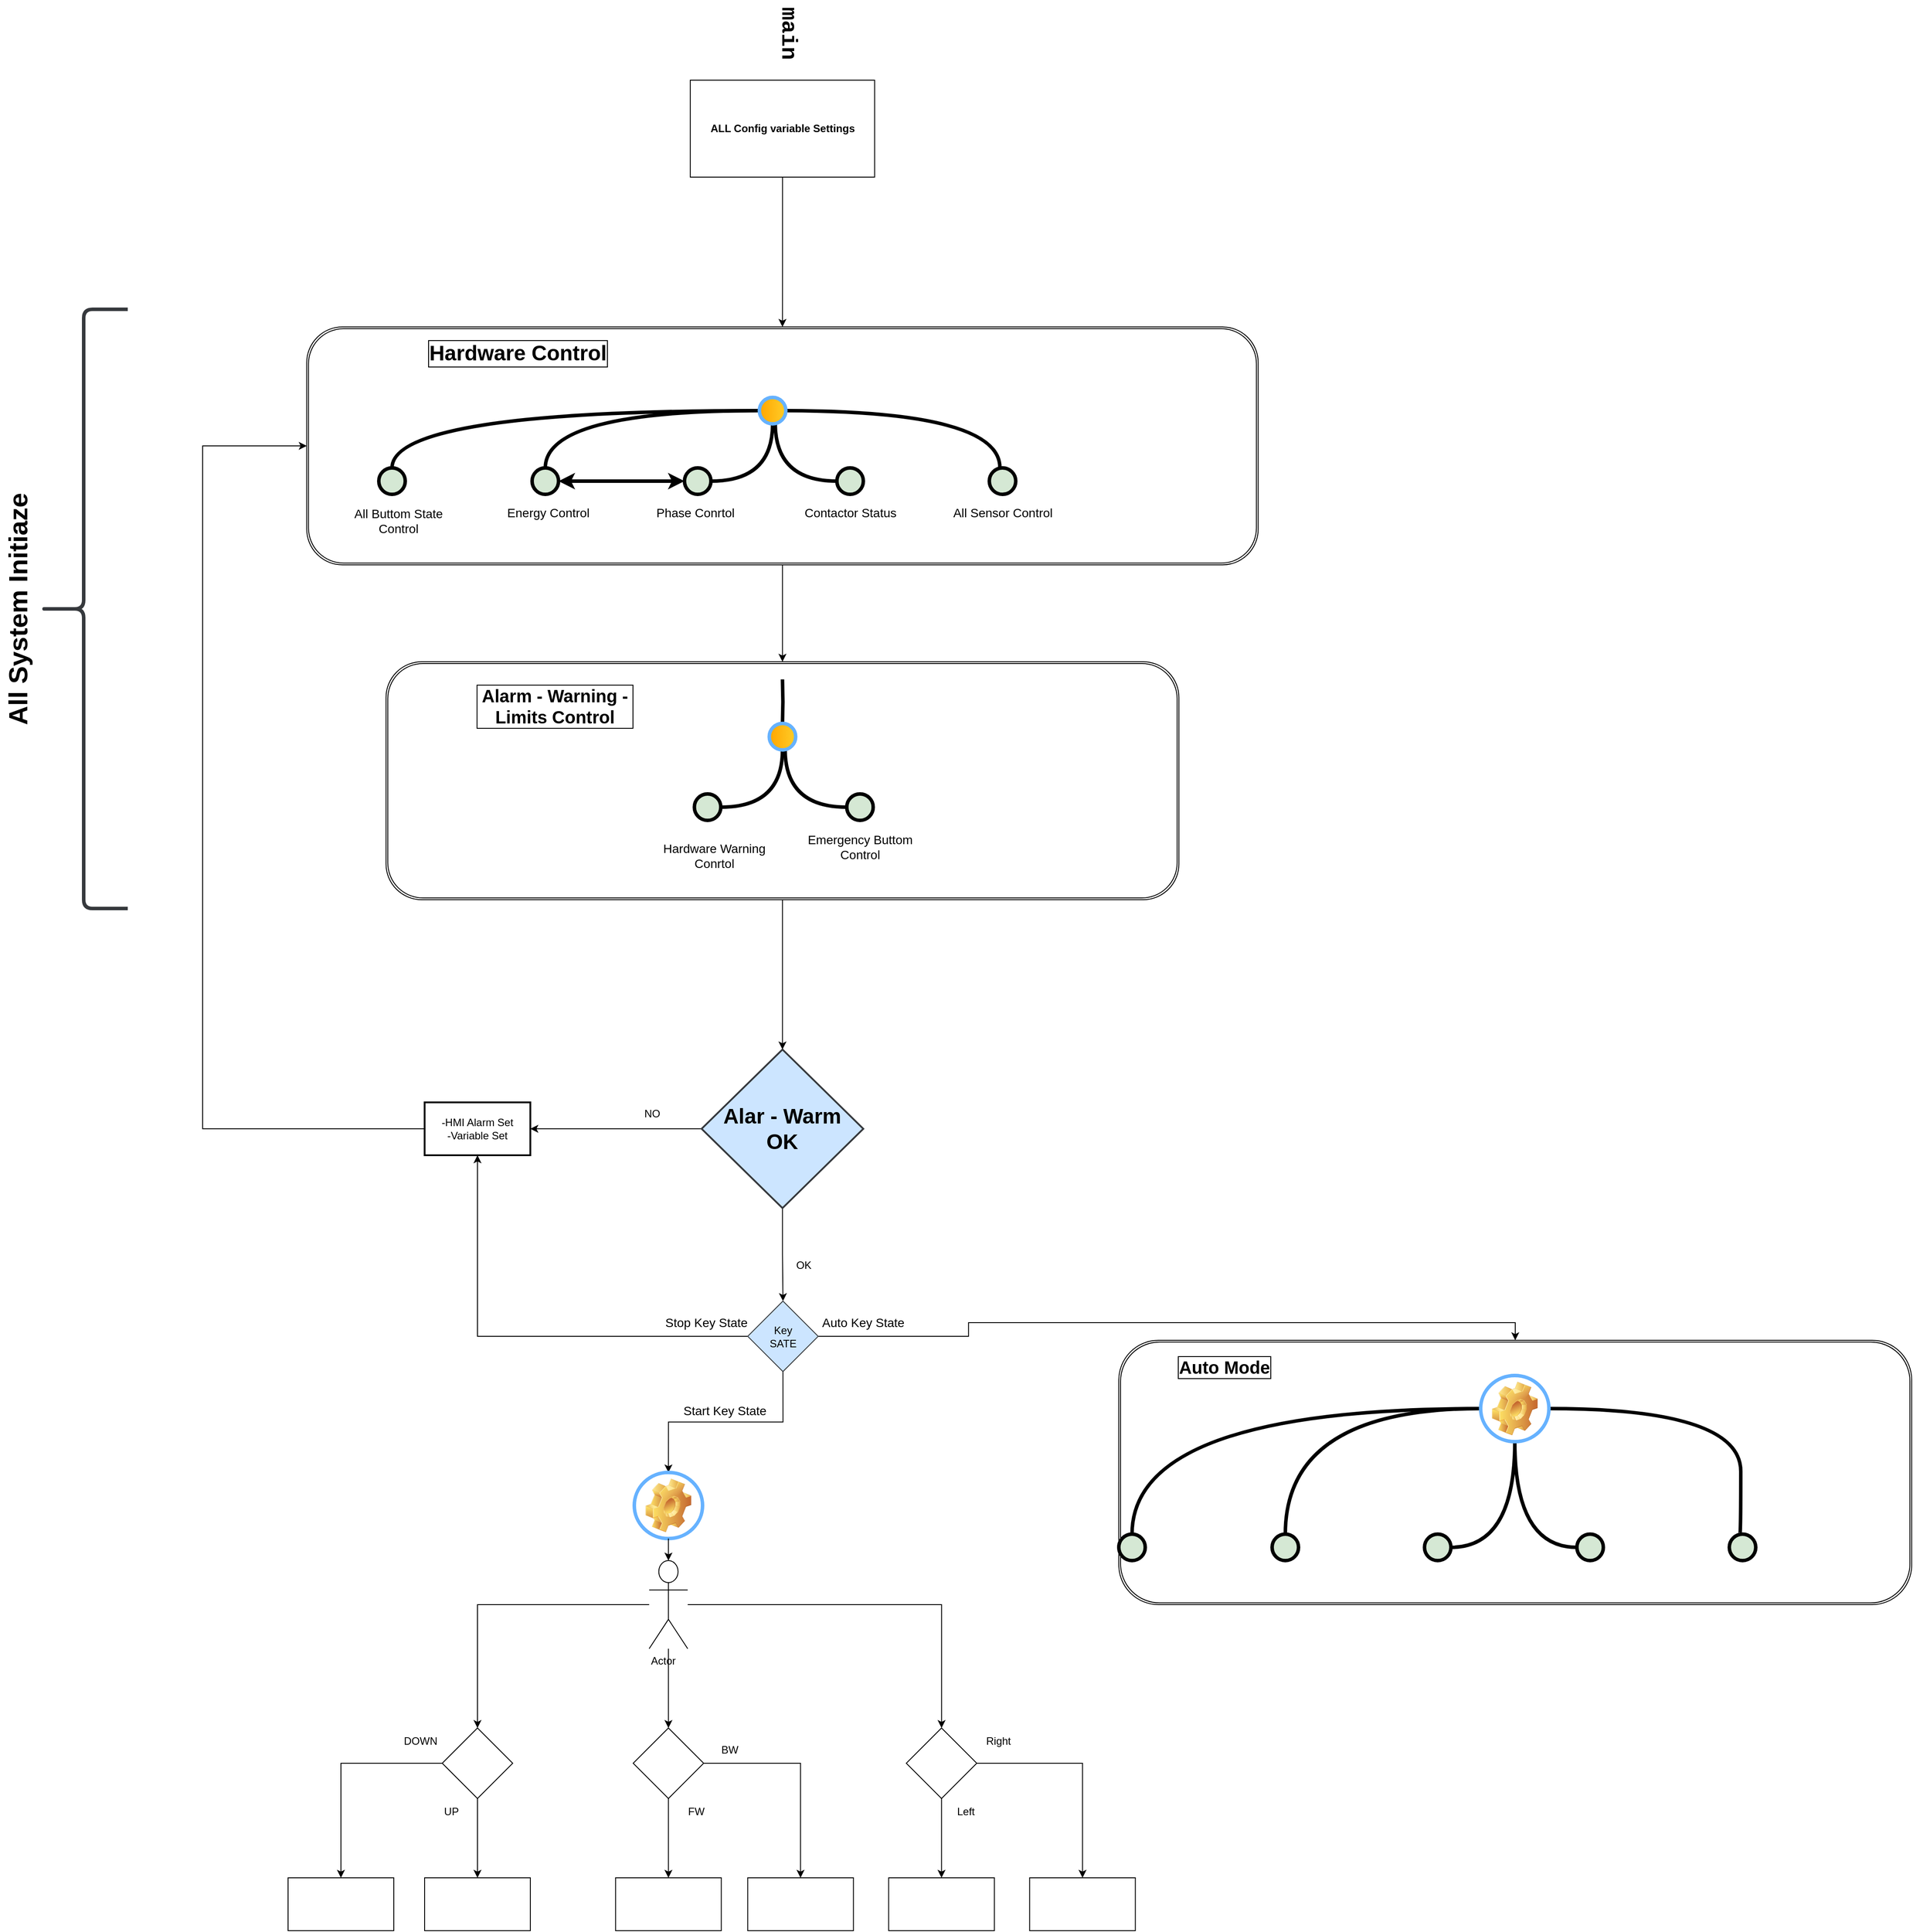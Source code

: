 <mxfile version="21.6.6" type="github">
  <diagram id="yPxyJZ8AM_hMuL3Unpa9" name="complex gitflow">
    <mxGraphModel dx="2330" dy="1528" grid="1" gridSize="10" guides="1" tooltips="1" connect="1" arrows="1" fold="1" page="1" pageScale="1" pageWidth="1654" pageHeight="1169" math="0" shadow="0">
      <root>
        <mxCell id="0" />
        <mxCell id="1" parent="0" />
        <mxCell id="xFN7-tCPdjFMK5SM0wmP-95" value="" style="edgeStyle=orthogonalEdgeStyle;rounded=0;orthogonalLoop=1;jettySize=auto;html=1;" parent="1" source="xFN7-tCPdjFMK5SM0wmP-22" target="xFN7-tCPdjFMK5SM0wmP-24" edge="1">
          <mxGeometry relative="1" as="geometry" />
        </mxCell>
        <mxCell id="xFN7-tCPdjFMK5SM0wmP-22" value="" style="shape=ext;double=1;rounded=1;whiteSpace=wrap;html=1;" parent="1" vertex="1">
          <mxGeometry x="158.2" y="-580" width="1080" height="270" as="geometry" />
        </mxCell>
        <mxCell id="baq_1LEB1Bd891E-qvRd-64" value="Hardware Control" style="text;html=1;strokeColor=none;fillColor=none;align=center;verticalAlign=middle;whiteSpace=wrap;overflow=hidden;fontSize=24;rotation=0;fontStyle=1;labelBackgroundColor=none;labelBorderColor=default;" parent="1" vertex="1">
          <mxGeometry x="280" y="-570" width="236" height="40" as="geometry" />
        </mxCell>
        <mxCell id="uWUnNED6HEl2aK5fdaIb-13" value="main" style="text;html=1;strokeColor=none;fillColor=none;align=center;verticalAlign=bottom;whiteSpace=wrap;overflow=hidden;fontSize=25;fontStyle=1;fontFamily=Courier New;rotation=90;" parent="1" vertex="1">
          <mxGeometry x="668" y="-930" width="74" height="33" as="geometry" />
        </mxCell>
        <mxCell id="uWUnNED6HEl2aK5fdaIb-17" value="" style="verticalLabelPosition=bottom;verticalAlign=top;html=1;strokeWidth=4;shape=mxgraph.flowchart.on-page_reference;plain-purple;gradientColor=none;strokeColor=#000000;fillColor=#D5E8D4;rotation=90;" parent="1" vertex="1">
          <mxGeometry x="587" y="-420" width="30" height="30" as="geometry" />
        </mxCell>
        <mxCell id="uWUnNED6HEl2aK5fdaIb-75" style="edgeStyle=orthogonalEdgeStyle;rounded=0;orthogonalLoop=1;jettySize=auto;html=1;entryX=1;entryY=0.5;entryDx=0;entryDy=0;entryPerimeter=0;endArrow=none;endFill=0;strokeWidth=4;curved=1;exitX=0.5;exitY=0;exitDx=0;exitDy=0;exitPerimeter=0;" parent="1" source="uWUnNED6HEl2aK5fdaIb-17" target="baq_1LEB1Bd891E-qvRd-63" edge="1">
          <mxGeometry relative="1" as="geometry">
            <mxPoint x="684" y="-525" as="sourcePoint" />
            <mxPoint x="621.51" y="-425" as="targetPoint" />
          </mxGeometry>
        </mxCell>
        <mxCell id="baq_1LEB1Bd891E-qvRd-66" value="" style="verticalLabelPosition=bottom;verticalAlign=top;html=1;strokeWidth=4;shape=mxgraph.flowchart.on-page_reference;plain-purple;gradientColor=none;strokeColor=#000000;fillColor=#D5E8D4;rotation=90;" parent="1" vertex="1">
          <mxGeometry x="760" y="-420" width="30" height="30" as="geometry" />
        </mxCell>
        <mxCell id="baq_1LEB1Bd891E-qvRd-67" style="edgeStyle=orthogonalEdgeStyle;rounded=0;orthogonalLoop=1;jettySize=auto;html=1;entryX=1;entryY=0.5;entryDx=0;entryDy=0;entryPerimeter=0;endArrow=none;endFill=0;strokeWidth=4;curved=1;exitX=0.5;exitY=1;exitDx=0;exitDy=0;exitPerimeter=0;" parent="1" source="baq_1LEB1Bd891E-qvRd-66" edge="1">
          <mxGeometry relative="1" as="geometry">
            <mxPoint x="760.0" y="-405" as="sourcePoint" />
            <mxPoint x="690.0" y="-470" as="targetPoint" />
          </mxGeometry>
        </mxCell>
        <mxCell id="baq_1LEB1Bd891E-qvRd-69" value="" style="verticalLabelPosition=bottom;verticalAlign=top;html=1;strokeWidth=4;shape=mxgraph.flowchart.on-page_reference;plain-purple;gradientColor=none;strokeColor=#000000;fillColor=#D5E8D4;rotation=90;" parent="1" vertex="1">
          <mxGeometry x="933" y="-420" width="30" height="30" as="geometry" />
        </mxCell>
        <mxCell id="baq_1LEB1Bd891E-qvRd-70" value="" style="verticalLabelPosition=bottom;verticalAlign=top;html=1;strokeWidth=4;shape=mxgraph.flowchart.on-page_reference;plain-purple;gradientColor=none;strokeColor=#000000;fillColor=#D5E8D4;rotation=90;" parent="1" vertex="1">
          <mxGeometry x="414" y="-420" width="30" height="30" as="geometry" />
        </mxCell>
        <mxCell id="baq_1LEB1Bd891E-qvRd-72" style="edgeStyle=orthogonalEdgeStyle;rounded=0;orthogonalLoop=1;jettySize=auto;html=1;entryX=0.5;entryY=1;entryDx=0;entryDy=0;entryPerimeter=0;endArrow=none;endFill=0;strokeWidth=4;curved=1;exitX=0;exitY=0.5;exitDx=0;exitDy=0;exitPerimeter=0;" parent="1" source="baq_1LEB1Bd891E-qvRd-70" target="baq_1LEB1Bd891E-qvRd-63" edge="1">
          <mxGeometry relative="1" as="geometry">
            <mxPoint x="490" y="-426" as="sourcePoint" />
            <mxPoint x="560" y="-491" as="targetPoint" />
          </mxGeometry>
        </mxCell>
        <mxCell id="baq_1LEB1Bd891E-qvRd-73" style="edgeStyle=orthogonalEdgeStyle;rounded=0;orthogonalLoop=1;jettySize=auto;html=1;entryX=0.5;entryY=1;entryDx=0;entryDy=0;entryPerimeter=0;endArrow=none;endFill=0;strokeWidth=4;curved=1;exitX=0;exitY=0.5;exitDx=0;exitDy=0;exitPerimeter=0;" parent="1" edge="1">
          <mxGeometry relative="1" as="geometry">
            <mxPoint x="701.997" y="-484.997" as="sourcePoint" />
            <mxPoint x="944.997" y="-419.997" as="targetPoint" />
          </mxGeometry>
        </mxCell>
        <mxCell id="xFN7-tCPdjFMK5SM0wmP-1" value="Energy Control" style="text;html=1;strokeColor=none;fillColor=none;align=center;verticalAlign=middle;whiteSpace=wrap;overflow=hidden;fontSize=14;rotation=0;" parent="1" vertex="1">
          <mxGeometry x="370" y="-380" width="125" height="20" as="geometry" />
        </mxCell>
        <mxCell id="xFN7-tCPdjFMK5SM0wmP-2" value="Phase Conrtol" style="text;html=1;strokeColor=none;fillColor=none;align=center;verticalAlign=middle;whiteSpace=wrap;overflow=hidden;fontSize=14;rotation=0;" parent="1" vertex="1">
          <mxGeometry x="537" y="-380" width="125" height="20" as="geometry" />
        </mxCell>
        <mxCell id="xFN7-tCPdjFMK5SM0wmP-3" value="Contactor Status" style="text;html=1;strokeColor=none;fillColor=none;align=center;verticalAlign=middle;whiteSpace=wrap;overflow=hidden;fontSize=14;rotation=0;" parent="1" vertex="1">
          <mxGeometry x="712.5" y="-380" width="125" height="20" as="geometry" />
        </mxCell>
        <mxCell id="xFN7-tCPdjFMK5SM0wmP-4" value="All Sensor Control" style="text;html=1;strokeColor=none;fillColor=none;align=center;verticalAlign=middle;whiteSpace=wrap;overflow=hidden;fontSize=14;rotation=0;" parent="1" vertex="1">
          <mxGeometry x="885.5" y="-380" width="125" height="20" as="geometry" />
        </mxCell>
        <mxCell id="xFN7-tCPdjFMK5SM0wmP-19" value="" style="endArrow=classic;startArrow=classic;html=1;rounded=0;exitX=0.5;exitY=0;exitDx=0;exitDy=0;exitPerimeter=0;entryX=0.5;entryY=1;entryDx=0;entryDy=0;entryPerimeter=0;strokeWidth=4;" parent="1" source="baq_1LEB1Bd891E-qvRd-70" target="uWUnNED6HEl2aK5fdaIb-17" edge="1">
          <mxGeometry width="50" height="50" relative="1" as="geometry">
            <mxPoint x="520" y="-430" as="sourcePoint" />
            <mxPoint x="570" y="-480" as="targetPoint" />
          </mxGeometry>
        </mxCell>
        <mxCell id="xFN7-tCPdjFMK5SM0wmP-43" value="" style="verticalLabelPosition=bottom;verticalAlign=top;html=1;strokeWidth=4;shape=mxgraph.flowchart.on-page_reference;plain-purple;gradientColor=none;strokeColor=#000000;fillColor=#D5E8D4;rotation=90;" parent="1" vertex="1">
          <mxGeometry x="240" y="-420" width="30" height="30" as="geometry" />
        </mxCell>
        <mxCell id="xFN7-tCPdjFMK5SM0wmP-44" style="edgeStyle=orthogonalEdgeStyle;rounded=0;orthogonalLoop=1;jettySize=auto;html=1;entryX=0.5;entryY=1;entryDx=0;entryDy=0;entryPerimeter=0;endArrow=none;endFill=0;strokeWidth=4;curved=1;exitX=0;exitY=0.5;exitDx=0;exitDy=0;exitPerimeter=0;" parent="1" source="xFN7-tCPdjFMK5SM0wmP-43" target="baq_1LEB1Bd891E-qvRd-63" edge="1">
          <mxGeometry relative="1" as="geometry">
            <mxPoint x="260" y="-425" as="sourcePoint" />
            <mxPoint x="503" y="-490" as="targetPoint" />
          </mxGeometry>
        </mxCell>
        <mxCell id="xFN7-tCPdjFMK5SM0wmP-45" value="All Buttom State Control" style="text;html=1;strokeColor=none;fillColor=none;align=center;verticalAlign=middle;whiteSpace=wrap;overflow=hidden;fontSize=14;rotation=0;" parent="1" vertex="1">
          <mxGeometry x="200" y="-380" width="125" height="40" as="geometry" />
        </mxCell>
        <mxCell id="baq_1LEB1Bd891E-qvRd-63" value="" style="verticalLabelPosition=bottom;verticalAlign=top;html=1;strokeWidth=4;shape=mxgraph.flowchart.on-page_reference;gradientColor=#ffa500;strokeColor=#66B2FF;fillColor=#ffcd28;rotation=90;" parent="1" vertex="1">
          <mxGeometry x="672" y="-500" width="30" height="30" as="geometry" />
        </mxCell>
        <mxCell id="xFN7-tCPdjFMK5SM0wmP-91" value="" style="edgeStyle=orthogonalEdgeStyle;rounded=0;orthogonalLoop=1;jettySize=auto;html=1;" parent="1" source="xFN7-tCPdjFMK5SM0wmP-87" target="xFN7-tCPdjFMK5SM0wmP-110" edge="1">
          <mxGeometry relative="1" as="geometry">
            <mxPoint x="684" y="660" as="targetPoint" />
          </mxGeometry>
        </mxCell>
        <mxCell id="xFN7-tCPdjFMK5SM0wmP-98" style="edgeStyle=orthogonalEdgeStyle;rounded=0;orthogonalLoop=1;jettySize=auto;html=1;exitX=0;exitY=0.5;exitDx=0;exitDy=0;exitPerimeter=0;entryX=0;entryY=0.5;entryDx=0;entryDy=0;" parent="1" source="xFN7-tCPdjFMK5SM0wmP-87" target="xFN7-tCPdjFMK5SM0wmP-22" edge="1">
          <mxGeometry relative="1" as="geometry">
            <Array as="points">
              <mxPoint x="40" y="330" />
              <mxPoint x="40" y="-445" />
            </Array>
          </mxGeometry>
        </mxCell>
        <mxCell id="xFN7-tCPdjFMK5SM0wmP-100" value="" style="edgeStyle=orthogonalEdgeStyle;rounded=0;orthogonalLoop=1;jettySize=auto;html=1;" parent="1" source="xFN7-tCPdjFMK5SM0wmP-87" target="xFN7-tCPdjFMK5SM0wmP-99" edge="1">
          <mxGeometry relative="1" as="geometry" />
        </mxCell>
        <mxCell id="xFN7-tCPdjFMK5SM0wmP-87" value="&lt;font style=&quot;font-size: 24px;&quot;&gt;Alar - Warm&lt;br style=&quot;font-size: 24px;&quot;&gt;OK&lt;/font&gt;" style="strokeWidth=2;html=1;shape=mxgraph.flowchart.decision;whiteSpace=wrap;fillColor=#cce5ff;strokeColor=#36393d;fontStyle=1;fontSize=24;aspect=fixed;verticalAlign=middle;" parent="1" vertex="1">
          <mxGeometry x="606.4" y="240" width="183.6" height="180" as="geometry" />
        </mxCell>
        <mxCell id="xFN7-tCPdjFMK5SM0wmP-67" value="Start Key State" style="text;html=1;strokeColor=none;fillColor=none;align=center;verticalAlign=middle;whiteSpace=wrap;overflow=hidden;fontSize=14;rotation=0;" parent="1" vertex="1">
          <mxGeometry x="583.75" y="640" width="98" height="20.5" as="geometry" />
        </mxCell>
        <mxCell id="xFN7-tCPdjFMK5SM0wmP-96" value="" style="group;fontSize=24;" parent="1" vertex="1" connectable="0">
          <mxGeometry x="248.2" y="-200" width="900" height="270" as="geometry" />
        </mxCell>
        <mxCell id="xFN7-tCPdjFMK5SM0wmP-24" value="" style="shape=ext;double=1;rounded=1;whiteSpace=wrap;html=1;" parent="xFN7-tCPdjFMK5SM0wmP-96" vertex="1">
          <mxGeometry width="900" height="270" as="geometry" />
        </mxCell>
        <mxCell id="xFN7-tCPdjFMK5SM0wmP-27" value="" style="verticalLabelPosition=bottom;verticalAlign=top;html=1;strokeWidth=4;shape=mxgraph.flowchart.on-page_reference;plain-purple;gradientColor=none;strokeColor=#000000;fillColor=#D5E8D4;rotation=90;" parent="xFN7-tCPdjFMK5SM0wmP-96" vertex="1">
          <mxGeometry x="350" y="150" width="30" height="30" as="geometry" />
        </mxCell>
        <mxCell id="xFN7-tCPdjFMK5SM0wmP-28" style="edgeStyle=orthogonalEdgeStyle;rounded=0;orthogonalLoop=1;jettySize=auto;html=1;entryX=1;entryY=0.5;entryDx=0;entryDy=0;entryPerimeter=0;endArrow=none;endFill=0;strokeWidth=4;curved=1;exitX=0.5;exitY=0;exitDx=0;exitDy=0;exitPerimeter=0;shadow=0;" parent="xFN7-tCPdjFMK5SM0wmP-96" source="xFN7-tCPdjFMK5SM0wmP-27" target="xFN7-tCPdjFMK5SM0wmP-30" edge="1">
          <mxGeometry relative="1" as="geometry">
            <mxPoint x="447" y="45" as="sourcePoint" />
            <mxPoint x="384.51" y="145" as="targetPoint" />
          </mxGeometry>
        </mxCell>
        <mxCell id="xFN7-tCPdjFMK5SM0wmP-29" value="" style="edgeStyle=orthogonalEdgeStyle;rounded=0;html=1;jettySize=auto;orthogonalLoop=1;plain-blue;endArrow=none;endFill=0;strokeWidth=4;strokeColor=#000000;entryX=0;entryY=0.5;entryDx=0;entryDy=0;entryPerimeter=0;" parent="xFN7-tCPdjFMK5SM0wmP-96" target="xFN7-tCPdjFMK5SM0wmP-30" edge="1">
          <mxGeometry x="529" y="-445" as="geometry">
            <mxPoint x="450" y="202" as="targetPoint" />
            <mxPoint x="450" y="20" as="sourcePoint" />
          </mxGeometry>
        </mxCell>
        <mxCell id="xFN7-tCPdjFMK5SM0wmP-31" value="" style="verticalLabelPosition=bottom;verticalAlign=top;html=1;strokeWidth=4;shape=mxgraph.flowchart.on-page_reference;plain-purple;gradientColor=none;strokeColor=#000000;fillColor=#D5E8D4;rotation=90;" parent="xFN7-tCPdjFMK5SM0wmP-96" vertex="1">
          <mxGeometry x="523" y="150" width="30" height="30" as="geometry" />
        </mxCell>
        <mxCell id="xFN7-tCPdjFMK5SM0wmP-32" style="edgeStyle=orthogonalEdgeStyle;rounded=0;orthogonalLoop=1;jettySize=auto;html=1;entryX=1;entryY=0.5;entryDx=0;entryDy=0;entryPerimeter=0;endArrow=none;endFill=0;strokeWidth=4;curved=1;exitX=0.5;exitY=1;exitDx=0;exitDy=0;exitPerimeter=0;" parent="xFN7-tCPdjFMK5SM0wmP-96" source="xFN7-tCPdjFMK5SM0wmP-31" edge="1">
          <mxGeometry relative="1" as="geometry">
            <mxPoint x="523.0" y="165" as="sourcePoint" />
            <mxPoint x="453.0" y="100" as="targetPoint" />
          </mxGeometry>
        </mxCell>
        <mxCell id="xFN7-tCPdjFMK5SM0wmP-37" value="Emergency Buttom Control" style="text;html=1;strokeColor=none;fillColor=none;align=center;verticalAlign=middle;whiteSpace=wrap;overflow=hidden;fontSize=14;rotation=0;" parent="xFN7-tCPdjFMK5SM0wmP-96" vertex="1">
          <mxGeometry x="475.5" y="190" width="125" height="40" as="geometry" />
        </mxCell>
        <mxCell id="xFN7-tCPdjFMK5SM0wmP-38" value="Hardware Warning Conrtol" style="text;html=1;strokeColor=none;fillColor=none;align=center;verticalAlign=middle;whiteSpace=wrap;overflow=hidden;fontSize=14;rotation=0;" parent="xFN7-tCPdjFMK5SM0wmP-96" vertex="1">
          <mxGeometry x="300" y="200" width="146" height="40" as="geometry" />
        </mxCell>
        <mxCell id="xFN7-tCPdjFMK5SM0wmP-42" value="Alarm - Warning - Limits Control" style="text;html=1;strokeColor=none;fillColor=none;align=center;verticalAlign=middle;whiteSpace=wrap;overflow=hidden;fontSize=20;rotation=0;fontStyle=1;labelBackgroundColor=none;labelBorderColor=default;" parent="xFN7-tCPdjFMK5SM0wmP-96" vertex="1">
          <mxGeometry x="102" y="20" width="180" height="60" as="geometry" />
        </mxCell>
        <mxCell id="xFN7-tCPdjFMK5SM0wmP-30" value="" style="verticalLabelPosition=bottom;verticalAlign=top;html=1;strokeWidth=4;shape=mxgraph.flowchart.on-page_reference;gradientColor=#ffa500;strokeColor=#66B2FF;fillColor=#ffcd28;rotation=90;" parent="xFN7-tCPdjFMK5SM0wmP-96" vertex="1">
          <mxGeometry x="435" y="70" width="30" height="30" as="geometry" />
        </mxCell>
        <mxCell id="xFN7-tCPdjFMK5SM0wmP-97" value="" style="group" parent="1" vertex="1" connectable="0">
          <mxGeometry x="-190" y="-600" width="145" height="680" as="geometry" />
        </mxCell>
        <mxCell id="uWUnNED6HEl2aK5fdaIb-103" value="All System Initiaze" style="text;html=1;strokeColor=none;fillColor=none;align=center;verticalAlign=middle;whiteSpace=wrap;overflow=hidden;fontSize=30;rotation=-90;fontStyle=1" parent="xFN7-tCPdjFMK5SM0wmP-97" vertex="1">
          <mxGeometry x="-115" y="320" width="270" height="40" as="geometry" />
        </mxCell>
        <mxCell id="xFN7-tCPdjFMK5SM0wmP-47" value="" style="shape=curlyBracket;whiteSpace=wrap;html=1;rounded=1;labelPosition=left;verticalLabelPosition=middle;align=right;verticalAlign=middle;fillColor=#cce5ff;strokeColor=#36393d;strokeWidth=4;gradientColor=none;" parent="xFN7-tCPdjFMK5SM0wmP-97" vertex="1">
          <mxGeometry x="45.0" width="100" height="680" as="geometry" />
        </mxCell>
        <mxCell id="xFN7-tCPdjFMK5SM0wmP-99" value="-HMI Alarm Set&lt;br&gt;-Variable Set" style="whiteSpace=wrap;html=1;strokeWidth=2;" parent="1" vertex="1">
          <mxGeometry x="292" y="300" width="120" height="60" as="geometry" />
        </mxCell>
        <mxCell id="xFN7-tCPdjFMK5SM0wmP-94" style="edgeStyle=orthogonalEdgeStyle;rounded=0;orthogonalLoop=1;jettySize=auto;html=1;exitX=0.5;exitY=1;exitDx=0;exitDy=0;" parent="1" source="xFN7-tCPdjFMK5SM0wmP-24" target="xFN7-tCPdjFMK5SM0wmP-87" edge="1">
          <mxGeometry relative="1" as="geometry" />
        </mxCell>
        <mxCell id="xFN7-tCPdjFMK5SM0wmP-104" value="NO" style="text;html=1;align=center;verticalAlign=middle;resizable=0;points=[];autosize=1;strokeColor=none;fillColor=none;" parent="1" vertex="1">
          <mxGeometry x="530" y="298" width="40" height="30" as="geometry" />
        </mxCell>
        <mxCell id="xFN7-tCPdjFMK5SM0wmP-106" value="OK" style="text;html=1;align=center;verticalAlign=middle;resizable=0;points=[];autosize=1;strokeColor=none;fillColor=none;" parent="1" vertex="1">
          <mxGeometry x="702" y="470" width="40" height="30" as="geometry" />
        </mxCell>
        <mxCell id="xFN7-tCPdjFMK5SM0wmP-112" style="edgeStyle=orthogonalEdgeStyle;rounded=0;orthogonalLoop=1;jettySize=auto;html=1;exitX=0;exitY=0.5;exitDx=0;exitDy=0;entryX=0.5;entryY=1;entryDx=0;entryDy=0;" parent="1" source="xFN7-tCPdjFMK5SM0wmP-110" target="xFN7-tCPdjFMK5SM0wmP-99" edge="1">
          <mxGeometry relative="1" as="geometry">
            <mxPoint x="510" y="369.583" as="targetPoint" />
          </mxGeometry>
        </mxCell>
        <mxCell id="xFN7-tCPdjFMK5SM0wmP-134" style="edgeStyle=orthogonalEdgeStyle;rounded=0;orthogonalLoop=1;jettySize=auto;html=1;exitX=1;exitY=0.5;exitDx=0;exitDy=0;entryX=0.5;entryY=0;entryDx=0;entryDy=0;" parent="1" source="xFN7-tCPdjFMK5SM0wmP-110" target="xFN7-tCPdjFMK5SM0wmP-119" edge="1">
          <mxGeometry relative="1" as="geometry" />
        </mxCell>
        <mxCell id="xFN7-tCPdjFMK5SM0wmP-140" style="edgeStyle=orthogonalEdgeStyle;rounded=0;orthogonalLoop=1;jettySize=auto;html=1;exitX=0.5;exitY=1;exitDx=0;exitDy=0;entryX=0;entryY=0.5;entryDx=0;entryDy=0;entryPerimeter=0;" parent="1" source="xFN7-tCPdjFMK5SM0wmP-110" target="xFN7-tCPdjFMK5SM0wmP-68" edge="1">
          <mxGeometry relative="1" as="geometry" />
        </mxCell>
        <mxCell id="xFN7-tCPdjFMK5SM0wmP-110" value="Key &lt;br&gt;&lt;div style=&quot;&quot;&gt;&lt;span style=&quot;background-color: initial;&quot;&gt;SATE&lt;/span&gt;&lt;/div&gt;" style="rhombus;whiteSpace=wrap;html=1;verticalAlign=middle;fillColor=#cce5ff;strokeColor=#36393d;align=center;aspect=fixed;" parent="1" vertex="1">
          <mxGeometry x="658.75" y="525.5" width="80" height="80" as="geometry" />
        </mxCell>
        <mxCell id="xFN7-tCPdjFMK5SM0wmP-113" value="Stop Key State" style="text;html=1;strokeColor=none;fillColor=none;align=center;verticalAlign=middle;whiteSpace=wrap;overflow=hidden;fontSize=14;rotation=0;" parent="1" vertex="1">
          <mxGeometry x="562.75" y="540" width="98" height="20.5" as="geometry" />
        </mxCell>
        <mxCell id="xFN7-tCPdjFMK5SM0wmP-117" value="" style="group" parent="1" vertex="1" connectable="0">
          <mxGeometry x="1080" y="570" width="900" height="300" as="geometry" />
        </mxCell>
        <mxCell id="xFN7-tCPdjFMK5SM0wmP-118" style="edgeStyle=orthogonalEdgeStyle;rounded=0;orthogonalLoop=1;jettySize=auto;html=1;exitX=0.5;exitY=0;exitDx=0;exitDy=0;entryX=0.5;entryY=0;entryDx=0;entryDy=0;" parent="xFN7-tCPdjFMK5SM0wmP-117" target="xFN7-tCPdjFMK5SM0wmP-133" edge="1">
          <mxGeometry relative="1" as="geometry">
            <mxPoint x="450.0" y="50" as="sourcePoint" />
          </mxGeometry>
        </mxCell>
        <mxCell id="xFN7-tCPdjFMK5SM0wmP-119" value="" style="shape=ext;double=1;rounded=1;whiteSpace=wrap;html=1;container=0;" parent="xFN7-tCPdjFMK5SM0wmP-117" vertex="1">
          <mxGeometry width="900" height="300" as="geometry" />
        </mxCell>
        <mxCell id="xFN7-tCPdjFMK5SM0wmP-120" value="Auto Mode" style="text;html=1;strokeColor=none;fillColor=none;align=center;verticalAlign=middle;whiteSpace=wrap;overflow=hidden;fontSize=20;rotation=0;fontStyle=1;labelBackgroundColor=none;labelBorderColor=default;" parent="xFN7-tCPdjFMK5SM0wmP-117" vertex="1">
          <mxGeometry x="30" y="10.25" width="180" height="40" as="geometry" />
        </mxCell>
        <mxCell id="xFN7-tCPdjFMK5SM0wmP-121" value="" style="verticalLabelPosition=bottom;verticalAlign=top;html=1;strokeWidth=4;shape=mxgraph.flowchart.on-page_reference;plain-purple;gradientColor=none;strokeColor=#000000;fillColor=#D5E8D4;rotation=90;" parent="xFN7-tCPdjFMK5SM0wmP-117" vertex="1">
          <mxGeometry x="347" y="220" width="30" height="30" as="geometry" />
        </mxCell>
        <mxCell id="xFN7-tCPdjFMK5SM0wmP-122" style="edgeStyle=orthogonalEdgeStyle;rounded=0;orthogonalLoop=1;jettySize=auto;html=1;entryX=1;entryY=0.5;entryDx=0;entryDy=0;entryPerimeter=0;endArrow=none;endFill=0;strokeWidth=4;curved=1;exitX=0.5;exitY=0;exitDx=0;exitDy=0;exitPerimeter=0;" parent="xFN7-tCPdjFMK5SM0wmP-117" source="xFN7-tCPdjFMK5SM0wmP-121" target="xFN7-tCPdjFMK5SM0wmP-132" edge="1">
          <mxGeometry relative="1" as="geometry">
            <mxPoint x="444" y="115" as="sourcePoint" />
            <mxPoint x="381.51" y="215" as="targetPoint" />
          </mxGeometry>
        </mxCell>
        <mxCell id="xFN7-tCPdjFMK5SM0wmP-123" value="" style="verticalLabelPosition=bottom;verticalAlign=top;html=1;strokeWidth=4;shape=mxgraph.flowchart.on-page_reference;plain-purple;gradientColor=none;strokeColor=#000000;fillColor=#D5E8D4;rotation=90;" parent="xFN7-tCPdjFMK5SM0wmP-117" vertex="1">
          <mxGeometry x="520" y="220" width="30" height="30" as="geometry" />
        </mxCell>
        <mxCell id="xFN7-tCPdjFMK5SM0wmP-124" style="edgeStyle=orthogonalEdgeStyle;rounded=0;orthogonalLoop=1;jettySize=auto;html=1;entryX=1;entryY=0.5;entryDx=0;entryDy=0;entryPerimeter=0;endArrow=none;endFill=0;strokeWidth=4;curved=1;exitX=0.5;exitY=1;exitDx=0;exitDy=0;exitPerimeter=0;" parent="xFN7-tCPdjFMK5SM0wmP-117" source="xFN7-tCPdjFMK5SM0wmP-123" target="xFN7-tCPdjFMK5SM0wmP-132" edge="1">
          <mxGeometry relative="1" as="geometry">
            <mxPoint x="520.0" y="235" as="sourcePoint" />
            <mxPoint x="450.0" y="170" as="targetPoint" />
          </mxGeometry>
        </mxCell>
        <mxCell id="xFN7-tCPdjFMK5SM0wmP-125" value="" style="verticalLabelPosition=bottom;verticalAlign=top;html=1;strokeWidth=4;shape=mxgraph.flowchart.on-page_reference;plain-purple;gradientColor=none;strokeColor=#000000;fillColor=#D5E8D4;rotation=90;" parent="xFN7-tCPdjFMK5SM0wmP-117" vertex="1">
          <mxGeometry x="693" y="220" width="30" height="30" as="geometry" />
        </mxCell>
        <mxCell id="xFN7-tCPdjFMK5SM0wmP-126" value="" style="verticalLabelPosition=bottom;verticalAlign=top;html=1;strokeWidth=4;shape=mxgraph.flowchart.on-page_reference;plain-purple;gradientColor=none;strokeColor=#000000;fillColor=#D5E8D4;rotation=90;" parent="xFN7-tCPdjFMK5SM0wmP-117" vertex="1">
          <mxGeometry x="174" y="220" width="30" height="30" as="geometry" />
        </mxCell>
        <mxCell id="xFN7-tCPdjFMK5SM0wmP-127" style="edgeStyle=orthogonalEdgeStyle;rounded=0;orthogonalLoop=1;jettySize=auto;html=1;entryX=0.5;entryY=1;entryDx=0;entryDy=0;entryPerimeter=0;endArrow=none;endFill=0;strokeWidth=4;curved=1;exitX=0;exitY=0.5;exitDx=0;exitDy=0;exitPerimeter=0;" parent="xFN7-tCPdjFMK5SM0wmP-117" source="xFN7-tCPdjFMK5SM0wmP-126" target="xFN7-tCPdjFMK5SM0wmP-132" edge="1">
          <mxGeometry relative="1" as="geometry">
            <mxPoint x="250" y="214" as="sourcePoint" />
            <mxPoint x="320" y="149" as="targetPoint" />
          </mxGeometry>
        </mxCell>
        <mxCell id="xFN7-tCPdjFMK5SM0wmP-128" style="edgeStyle=orthogonalEdgeStyle;rounded=0;orthogonalLoop=1;jettySize=auto;html=1;entryX=0.5;entryY=1;entryDx=0;entryDy=0;entryPerimeter=0;endArrow=none;endFill=0;strokeWidth=4;curved=1;exitX=0.5;exitY=0;exitDx=0;exitDy=0;exitPerimeter=0;" parent="xFN7-tCPdjFMK5SM0wmP-117" source="xFN7-tCPdjFMK5SM0wmP-132" edge="1">
          <mxGeometry relative="1" as="geometry">
            <mxPoint x="461.997" y="155.003" as="sourcePoint" />
            <mxPoint x="704.997" y="220.003" as="targetPoint" />
            <Array as="points">
              <mxPoint x="706" y="77" />
            </Array>
          </mxGeometry>
        </mxCell>
        <mxCell id="xFN7-tCPdjFMK5SM0wmP-129" value="" style="verticalLabelPosition=bottom;verticalAlign=top;html=1;strokeWidth=4;shape=mxgraph.flowchart.on-page_reference;plain-purple;gradientColor=none;strokeColor=#000000;fillColor=#D5E8D4;rotation=90;" parent="xFN7-tCPdjFMK5SM0wmP-117" vertex="1">
          <mxGeometry y="220" width="30" height="30" as="geometry" />
        </mxCell>
        <mxCell id="xFN7-tCPdjFMK5SM0wmP-130" style="edgeStyle=orthogonalEdgeStyle;rounded=0;orthogonalLoop=1;jettySize=auto;html=1;entryX=0.5;entryY=1;entryDx=0;entryDy=0;entryPerimeter=0;endArrow=none;endFill=0;strokeWidth=4;curved=1;exitX=0;exitY=0.5;exitDx=0;exitDy=0;exitPerimeter=0;" parent="xFN7-tCPdjFMK5SM0wmP-117" source="xFN7-tCPdjFMK5SM0wmP-129" target="xFN7-tCPdjFMK5SM0wmP-132" edge="1">
          <mxGeometry relative="1" as="geometry">
            <mxPoint x="20" y="215" as="sourcePoint" />
            <mxPoint x="263" y="150" as="targetPoint" />
          </mxGeometry>
        </mxCell>
        <mxCell id="xFN7-tCPdjFMK5SM0wmP-131" value="" style="group" parent="xFN7-tCPdjFMK5SM0wmP-117" vertex="1" connectable="0">
          <mxGeometry x="410.75" y="40" width="77.5" height="75" as="geometry" />
        </mxCell>
        <mxCell id="xFN7-tCPdjFMK5SM0wmP-132" value="" style="verticalLabelPosition=bottom;verticalAlign=top;html=1;strokeWidth=4;shape=mxgraph.flowchart.on-page_reference;gradientColor=#ffa500;strokeColor=#66B2FF;fillColor=none;rotation=90;" parent="xFN7-tCPdjFMK5SM0wmP-131" vertex="1">
          <mxGeometry x="1.25" y="-1.25" width="75" height="77.5" as="geometry" />
        </mxCell>
        <mxCell id="xFN7-tCPdjFMK5SM0wmP-133" value="" style="shape=image;html=1;verticalLabelPosition=bottom;verticalAlign=top;imageAspect=1;aspect=fixed;image=img/clipart/Gear_128x128.png" parent="xFN7-tCPdjFMK5SM0wmP-131" vertex="1">
          <mxGeometry x="12.75" y="7" width="52" height="61" as="geometry" />
        </mxCell>
        <mxCell id="xFN7-tCPdjFMK5SM0wmP-135" value="Auto Key State" style="text;html=1;strokeColor=none;fillColor=none;align=center;verticalAlign=middle;whiteSpace=wrap;overflow=hidden;fontSize=14;rotation=0;" parent="1" vertex="1">
          <mxGeometry x="740.75" y="540" width="98" height="20.5" as="geometry" />
        </mxCell>
        <mxCell id="xFN7-tCPdjFMK5SM0wmP-114" value="" style="group" parent="1" vertex="1" connectable="0">
          <mxGeometry x="530" y="720" width="77.5" height="75" as="geometry" />
        </mxCell>
        <mxCell id="xFN7-tCPdjFMK5SM0wmP-68" value="" style="verticalLabelPosition=bottom;verticalAlign=top;html=1;strokeWidth=4;shape=mxgraph.flowchart.on-page_reference;gradientColor=#ffa500;strokeColor=#66B2FF;fillColor=none;rotation=90;" parent="xFN7-tCPdjFMK5SM0wmP-114" vertex="1">
          <mxGeometry x="1.25" y="-1.25" width="75" height="77.5" as="geometry" />
        </mxCell>
        <mxCell id="xFN7-tCPdjFMK5SM0wmP-107" value="" style="shape=image;html=1;verticalLabelPosition=bottom;verticalAlign=top;imageAspect=1;aspect=fixed;image=img/clipart/Gear_128x128.png" parent="xFN7-tCPdjFMK5SM0wmP-114" vertex="1">
          <mxGeometry x="12.75" y="7" width="52" height="61" as="geometry" />
        </mxCell>
        <mxCell id="xFN7-tCPdjFMK5SM0wmP-138" style="edgeStyle=orthogonalEdgeStyle;rounded=0;orthogonalLoop=1;jettySize=auto;html=1;entryX=0.5;entryY=0;entryDx=0;entryDy=0;" parent="1" source="xFN7-tCPdjFMK5SM0wmP-137" target="xFN7-tCPdjFMK5SM0wmP-22" edge="1">
          <mxGeometry relative="1" as="geometry" />
        </mxCell>
        <mxCell id="xFN7-tCPdjFMK5SM0wmP-137" value="ALL Config variable Settings" style="rounded=0;whiteSpace=wrap;html=1;fontStyle=1" parent="1" vertex="1">
          <mxGeometry x="593.57" y="-860" width="209.25" height="110" as="geometry" />
        </mxCell>
        <mxCell id="jJ2la6oMn_-t9q7FiqTI-4" value="" style="edgeStyle=orthogonalEdgeStyle;rounded=0;orthogonalLoop=1;jettySize=auto;html=1;" edge="1" parent="1" source="xFN7-tCPdjFMK5SM0wmP-152" target="jJ2la6oMn_-t9q7FiqTI-3">
          <mxGeometry relative="1" as="geometry" />
        </mxCell>
        <mxCell id="jJ2la6oMn_-t9q7FiqTI-6" value="" style="edgeStyle=orthogonalEdgeStyle;rounded=0;orthogonalLoop=1;jettySize=auto;html=1;" edge="1" parent="1" source="xFN7-tCPdjFMK5SM0wmP-152" target="jJ2la6oMn_-t9q7FiqTI-5">
          <mxGeometry relative="1" as="geometry" />
        </mxCell>
        <mxCell id="jJ2la6oMn_-t9q7FiqTI-8" value="" style="edgeStyle=orthogonalEdgeStyle;rounded=0;orthogonalLoop=1;jettySize=auto;html=1;" edge="1" parent="1" source="xFN7-tCPdjFMK5SM0wmP-152" target="jJ2la6oMn_-t9q7FiqTI-7">
          <mxGeometry relative="1" as="geometry" />
        </mxCell>
        <mxCell id="xFN7-tCPdjFMK5SM0wmP-152" value="&lt;div style=&quot;&quot;&gt;&lt;span style=&quot;background-color: initial;&quot;&gt;Actor&lt;/span&gt;&lt;/div&gt;" style="shape=umlActor;verticalLabelPosition=bottom;verticalAlign=top;html=1;align=left;horizontal=1;" parent="1" vertex="1">
          <mxGeometry x="546.88" y="820" width="43.75" height="100" as="geometry" />
        </mxCell>
        <mxCell id="xFN7-tCPdjFMK5SM0wmP-153" style="edgeStyle=orthogonalEdgeStyle;rounded=0;orthogonalLoop=1;jettySize=auto;html=1;exitX=1;exitY=0.5;exitDx=0;exitDy=0;exitPerimeter=0;entryX=0.5;entryY=0;entryDx=0;entryDy=0;entryPerimeter=0;" parent="1" source="xFN7-tCPdjFMK5SM0wmP-68" target="xFN7-tCPdjFMK5SM0wmP-152" edge="1">
          <mxGeometry relative="1" as="geometry" />
        </mxCell>
        <mxCell id="jJ2la6oMn_-t9q7FiqTI-11" value="" style="edgeStyle=orthogonalEdgeStyle;rounded=0;orthogonalLoop=1;jettySize=auto;html=1;" edge="1" parent="1" source="jJ2la6oMn_-t9q7FiqTI-3" target="jJ2la6oMn_-t9q7FiqTI-10">
          <mxGeometry relative="1" as="geometry" />
        </mxCell>
        <mxCell id="jJ2la6oMn_-t9q7FiqTI-13" value="" style="edgeStyle=orthogonalEdgeStyle;rounded=0;orthogonalLoop=1;jettySize=auto;html=1;" edge="1" parent="1" source="jJ2la6oMn_-t9q7FiqTI-3" target="jJ2la6oMn_-t9q7FiqTI-12">
          <mxGeometry relative="1" as="geometry" />
        </mxCell>
        <mxCell id="jJ2la6oMn_-t9q7FiqTI-3" value="" style="rhombus;whiteSpace=wrap;html=1;align=left;verticalAlign=top;" vertex="1" parent="1">
          <mxGeometry x="311.995" y="1010" width="80" height="80" as="geometry" />
        </mxCell>
        <mxCell id="jJ2la6oMn_-t9q7FiqTI-16" value="" style="edgeStyle=orthogonalEdgeStyle;rounded=0;orthogonalLoop=1;jettySize=auto;html=1;" edge="1" parent="1" source="jJ2la6oMn_-t9q7FiqTI-5" target="jJ2la6oMn_-t9q7FiqTI-15">
          <mxGeometry relative="1" as="geometry" />
        </mxCell>
        <mxCell id="jJ2la6oMn_-t9q7FiqTI-23" value="" style="edgeStyle=orthogonalEdgeStyle;rounded=0;orthogonalLoop=1;jettySize=auto;html=1;" edge="1" parent="1" source="jJ2la6oMn_-t9q7FiqTI-5" target="jJ2la6oMn_-t9q7FiqTI-22">
          <mxGeometry relative="1" as="geometry" />
        </mxCell>
        <mxCell id="jJ2la6oMn_-t9q7FiqTI-5" value="" style="rhombus;whiteSpace=wrap;html=1;align=left;verticalAlign=top;" vertex="1" parent="1">
          <mxGeometry x="528.755" y="1010" width="80" height="80" as="geometry" />
        </mxCell>
        <mxCell id="jJ2la6oMn_-t9q7FiqTI-25" value="" style="edgeStyle=orthogonalEdgeStyle;rounded=0;orthogonalLoop=1;jettySize=auto;html=1;" edge="1" parent="1" source="jJ2la6oMn_-t9q7FiqTI-7" target="jJ2la6oMn_-t9q7FiqTI-24">
          <mxGeometry relative="1" as="geometry" />
        </mxCell>
        <mxCell id="jJ2la6oMn_-t9q7FiqTI-27" value="" style="edgeStyle=orthogonalEdgeStyle;rounded=0;orthogonalLoop=1;jettySize=auto;html=1;" edge="1" parent="1" source="jJ2la6oMn_-t9q7FiqTI-7" target="jJ2la6oMn_-t9q7FiqTI-26">
          <mxGeometry relative="1" as="geometry" />
        </mxCell>
        <mxCell id="jJ2la6oMn_-t9q7FiqTI-7" value="" style="rhombus;whiteSpace=wrap;html=1;align=left;verticalAlign=top;" vertex="1" parent="1">
          <mxGeometry x="838.755" y="1010" width="80" height="80" as="geometry" />
        </mxCell>
        <mxCell id="jJ2la6oMn_-t9q7FiqTI-9" value="DOWN" style="text;html=1;align=center;verticalAlign=middle;resizable=0;points=[];autosize=1;strokeColor=none;fillColor=none;" vertex="1" parent="1">
          <mxGeometry x="257" y="1010" width="60" height="30" as="geometry" />
        </mxCell>
        <mxCell id="jJ2la6oMn_-t9q7FiqTI-10" value="" style="whiteSpace=wrap;html=1;align=left;verticalAlign=top;" vertex="1" parent="1">
          <mxGeometry x="137.005" y="1180" width="120" height="60" as="geometry" />
        </mxCell>
        <mxCell id="jJ2la6oMn_-t9q7FiqTI-12" value="" style="whiteSpace=wrap;html=1;align=left;verticalAlign=top;" vertex="1" parent="1">
          <mxGeometry x="291.995" y="1180" width="120" height="60" as="geometry" />
        </mxCell>
        <mxCell id="jJ2la6oMn_-t9q7FiqTI-14" value="UP" style="text;html=1;align=center;verticalAlign=middle;resizable=0;points=[];autosize=1;strokeColor=none;fillColor=none;" vertex="1" parent="1">
          <mxGeometry x="301.99" y="1090" width="40" height="30" as="geometry" />
        </mxCell>
        <mxCell id="jJ2la6oMn_-t9q7FiqTI-15" value="" style="whiteSpace=wrap;html=1;align=left;verticalAlign=top;" vertex="1" parent="1">
          <mxGeometry x="508.755" y="1180" width="120" height="60" as="geometry" />
        </mxCell>
        <mxCell id="jJ2la6oMn_-t9q7FiqTI-22" value="" style="whiteSpace=wrap;html=1;align=left;verticalAlign=top;" vertex="1" parent="1">
          <mxGeometry x="658.745" y="1180" width="120" height="60" as="geometry" />
        </mxCell>
        <mxCell id="jJ2la6oMn_-t9q7FiqTI-24" value="" style="whiteSpace=wrap;html=1;align=left;verticalAlign=top;" vertex="1" parent="1">
          <mxGeometry x="818.755" y="1180" width="120" height="60" as="geometry" />
        </mxCell>
        <mxCell id="jJ2la6oMn_-t9q7FiqTI-26" value="" style="whiteSpace=wrap;html=1;align=left;verticalAlign=top;" vertex="1" parent="1">
          <mxGeometry x="978.755" y="1180" width="120" height="60" as="geometry" />
        </mxCell>
        <mxCell id="jJ2la6oMn_-t9q7FiqTI-28" value="FW" style="text;html=1;align=center;verticalAlign=middle;resizable=0;points=[];autosize=1;strokeColor=none;fillColor=none;" vertex="1" parent="1">
          <mxGeometry x="579.5" y="1090" width="40" height="30" as="geometry" />
        </mxCell>
        <mxCell id="jJ2la6oMn_-t9q7FiqTI-29" value="BW" style="text;html=1;align=center;verticalAlign=middle;resizable=0;points=[];autosize=1;strokeColor=none;fillColor=none;" vertex="1" parent="1">
          <mxGeometry x="618" y="1020" width="40" height="30" as="geometry" />
        </mxCell>
        <mxCell id="jJ2la6oMn_-t9q7FiqTI-30" value="Right" style="text;html=1;align=center;verticalAlign=middle;resizable=0;points=[];autosize=1;strokeColor=none;fillColor=none;" vertex="1" parent="1">
          <mxGeometry x="918" y="1010" width="50" height="30" as="geometry" />
        </mxCell>
        <mxCell id="jJ2la6oMn_-t9q7FiqTI-31" value="Left" style="text;html=1;align=center;verticalAlign=middle;resizable=0;points=[];autosize=1;strokeColor=none;fillColor=none;" vertex="1" parent="1">
          <mxGeometry x="885.5" y="1090" width="40" height="30" as="geometry" />
        </mxCell>
      </root>
    </mxGraphModel>
  </diagram>
</mxfile>
